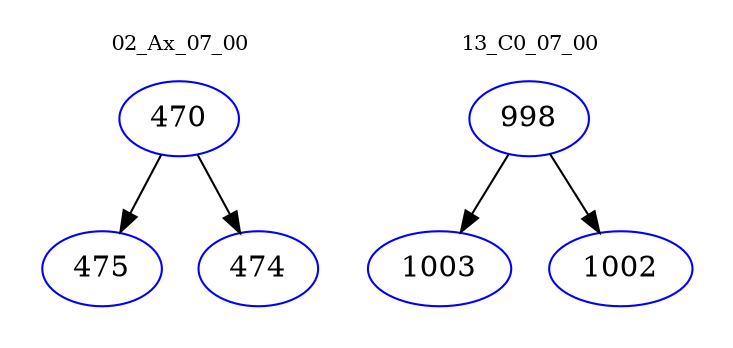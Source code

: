 digraph{
subgraph cluster_0 {
color = white
label = "02_Ax_07_00";
fontsize=10;
T0_470 [label="470", color="blue"]
T0_470 -> T0_475 [color="black"]
T0_475 [label="475", color="blue"]
T0_470 -> T0_474 [color="black"]
T0_474 [label="474", color="blue"]
}
subgraph cluster_1 {
color = white
label = "13_C0_07_00";
fontsize=10;
T1_998 [label="998", color="blue"]
T1_998 -> T1_1003 [color="black"]
T1_1003 [label="1003", color="blue"]
T1_998 -> T1_1002 [color="black"]
T1_1002 [label="1002", color="blue"]
}
}
